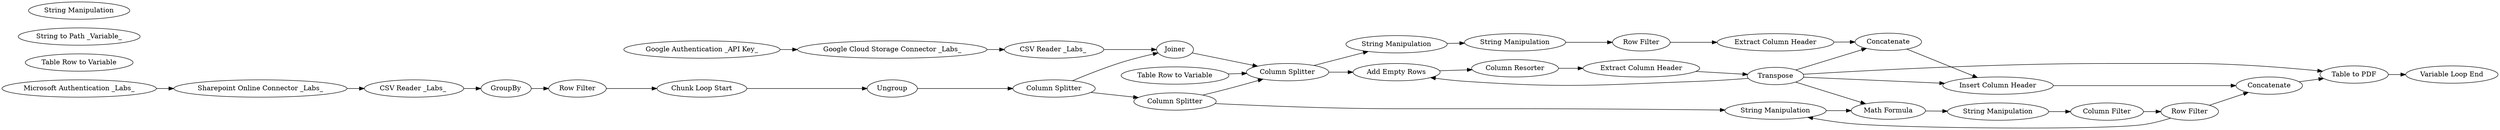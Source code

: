 digraph {
	2 [label="Sharepoint Online Connector _Labs_"]
	7 [label="CSV Reader _Labs_ "]
	8 [label=GroupBy]
	10 [label=Ungroup]
	12 [label="Column Splitter"]
	15 [label="String Manipulation"]
	36 [label="Table Row to Variable"]
	37 [label="String to Path _Variable_"]
	38 [label="String Manipulation"]
	40 [label="Google Cloud Storage Connector _Labs_"]
	41 [label="Google Authentication _API Key_"]
	42 [label="CSV Reader _Labs_ "]
	44 [label="Column Splitter"]
	46 [label="Chunk Loop Start"]
	49 [label="Row Filter"]
	50 [label="Microsoft Authentication _Labs_"]
	52 [label="Table to PDF"]
	53 [label="Variable Loop End"]
	55 [label=Joiner]
	24 [label=Concatenate]
	25 [label="Insert Column Header"]
	30 [label=Concatenate]
	20 [label="Add Empty Rows"]
	22 [label="Extract Column Header"]
	26 [label=Transpose]
	35 [label="Column Resorter"]
	27 [label="Math Formula"]
	28 [label="String Manipulation"]
	31 [label="Column Filter"]
	32 [label="Row Filter"]
	16 [label="String Manipulation"]
	17 [label="String Manipulation"]
	21 [label="Row Filter"]
	23 [label="Extract Column Header"]
	13 [label="Column Splitter"]
	51 [label="Table Row to Variable"]
	15 -> 27
	26 -> 20
	32 -> 15
	20 -> 35
	22 -> 26
	35 -> 22
	27 -> 28
	28 -> 31
	31 -> 32
	16 -> 17
	17 -> 21
	21 -> 23
	51 -> 13
	24 -> 25
	25 -> 30
	26 -> 27
	26 -> 25
	26 -> 24
	32 -> 30
	23 -> 24
	13 -> 20
	13 -> 16
	2 -> 7
	7 -> 8
	8 -> 49
	10 -> 44
	12 -> 15
	12 -> 13
	26 -> 52
	40 -> 42
	41 -> 40
	42 -> 55
	44 -> 55
	44 -> 12
	46 -> 10
	49 -> 46
	50 -> 2
	52 -> 53
	55 -> 13
	30 -> 52
	rankdir=LR
}
